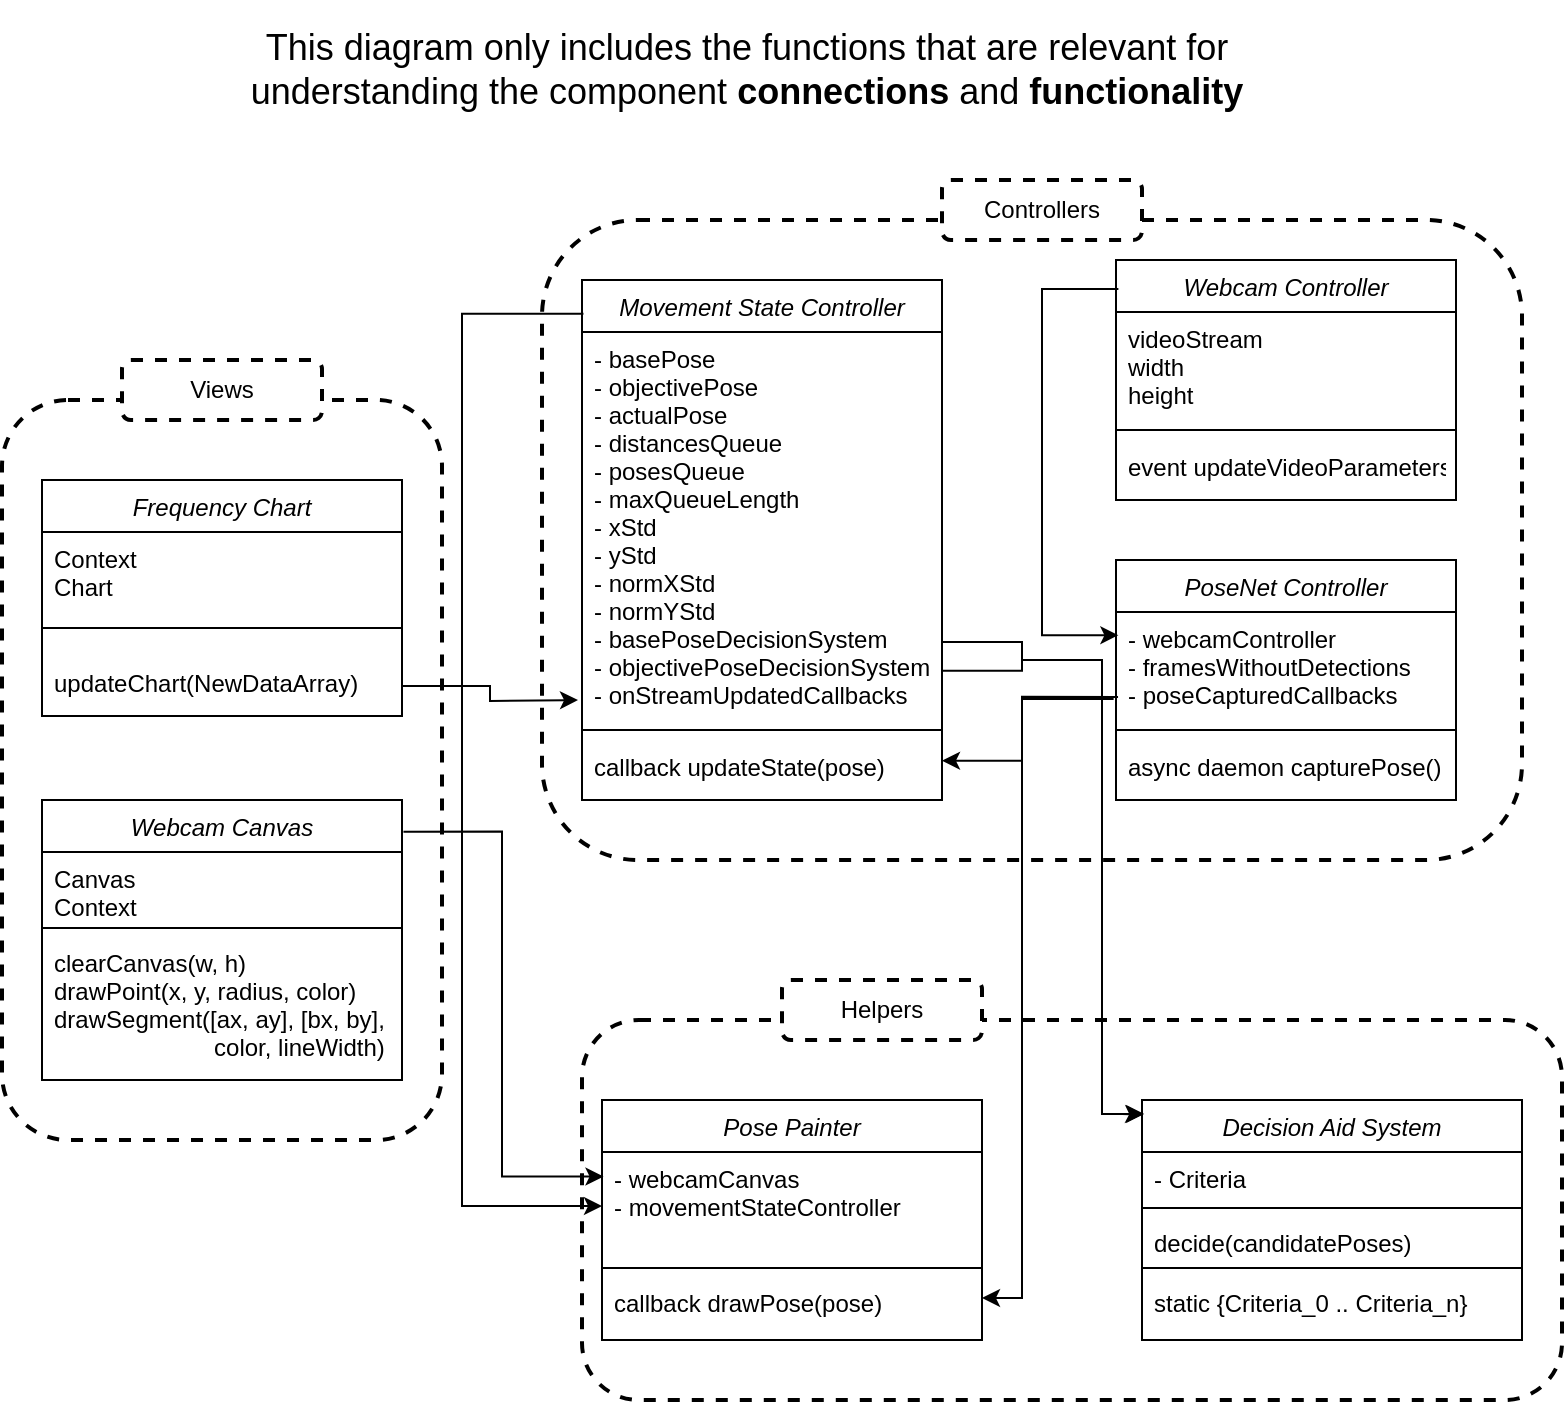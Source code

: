 <mxfile version="14.4.4" type="device"><diagram id="C5RBs43oDa-KdzZeNtuy" name="Page-1"><mxGraphModel dx="1921" dy="2166" grid="1" gridSize="10" guides="1" tooltips="1" connect="1" arrows="1" fold="1" page="1" pageScale="1" pageWidth="827" pageHeight="1169" math="0" shadow="0"><root><mxCell id="WIyWlLk6GJQsqaUBKTNV-0"/><mxCell id="WIyWlLk6GJQsqaUBKTNV-1" parent="WIyWlLk6GJQsqaUBKTNV-0"/><mxCell id="wEHxhNpth4yfejbgbEdx-50" value="" style="rounded=1;whiteSpace=wrap;html=1;dashed=1;strokeWidth=2;" vertex="1" parent="WIyWlLk6GJQsqaUBKTNV-1"><mxGeometry x="560" y="490" width="490" height="190" as="geometry"/></mxCell><mxCell id="wEHxhNpth4yfejbgbEdx-51" value="Helpers" style="rounded=1;whiteSpace=wrap;html=1;dashed=1;strokeWidth=2;" vertex="1" parent="WIyWlLk6GJQsqaUBKTNV-1"><mxGeometry x="660" y="470" width="100" height="30" as="geometry"/></mxCell><mxCell id="wEHxhNpth4yfejbgbEdx-30" value="" style="rounded=1;whiteSpace=wrap;html=1;dashed=1;strokeWidth=2;" vertex="1" parent="WIyWlLk6GJQsqaUBKTNV-1"><mxGeometry x="540" y="90" width="490" height="320" as="geometry"/></mxCell><mxCell id="wEHxhNpth4yfejbgbEdx-31" value="Controllers" style="rounded=1;whiteSpace=wrap;html=1;dashed=1;strokeWidth=2;" vertex="1" parent="WIyWlLk6GJQsqaUBKTNV-1"><mxGeometry x="740" y="70" width="100" height="30" as="geometry"/></mxCell><mxCell id="wEHxhNpth4yfejbgbEdx-5" value="" style="rounded=1;whiteSpace=wrap;html=1;dashed=1;strokeWidth=2;" vertex="1" parent="WIyWlLk6GJQsqaUBKTNV-1"><mxGeometry x="270" y="180" width="220" height="370" as="geometry"/></mxCell><mxCell id="zkfFHV4jXpPFQw0GAbJ--0" value="Frequency Chart" style="swimlane;fontStyle=2;align=center;verticalAlign=top;childLayout=stackLayout;horizontal=1;startSize=26;horizontalStack=0;resizeParent=1;resizeLast=0;collapsible=1;marginBottom=0;rounded=0;shadow=0;strokeWidth=1;" parent="WIyWlLk6GJQsqaUBKTNV-1" vertex="1"><mxGeometry x="290" y="220" width="180" height="118" as="geometry"><mxRectangle x="230" y="140" width="160" height="26" as="alternateBounds"/></mxGeometry></mxCell><mxCell id="zkfFHV4jXpPFQw0GAbJ--1" value="Context&#10;Chart" style="text;align=left;verticalAlign=top;spacingLeft=4;spacingRight=4;overflow=hidden;rotatable=0;points=[[0,0.5],[1,0.5]];portConstraint=eastwest;" parent="zkfFHV4jXpPFQw0GAbJ--0" vertex="1"><mxGeometry y="26" width="180" height="34" as="geometry"/></mxCell><mxCell id="zkfFHV4jXpPFQw0GAbJ--4" value="&lt;br&gt;&lt;br&gt;&lt;br&gt;" style="line;html=1;strokeWidth=1;align=left;verticalAlign=middle;spacingTop=-1;spacingLeft=3;spacingRight=3;rotatable=0;labelPosition=right;points=[];portConstraint=eastwest;" parent="zkfFHV4jXpPFQw0GAbJ--0" vertex="1"><mxGeometry y="60" width="180" height="28" as="geometry"/></mxCell><mxCell id="zkfFHV4jXpPFQw0GAbJ--5" value="updateChart(NewDataArray)" style="text;align=left;verticalAlign=top;spacingLeft=4;spacingRight=4;overflow=hidden;rotatable=0;points=[[0,0.5],[1,0.5]];portConstraint=eastwest;" parent="zkfFHV4jXpPFQw0GAbJ--0" vertex="1"><mxGeometry y="88" width="180" height="30" as="geometry"/></mxCell><mxCell id="wEHxhNpth4yfejbgbEdx-1" value="Webcam Canvas" style="swimlane;fontStyle=2;align=center;verticalAlign=top;childLayout=stackLayout;horizontal=1;startSize=26;horizontalStack=0;resizeParent=1;resizeLast=0;collapsible=1;marginBottom=0;rounded=0;shadow=0;strokeWidth=1;" vertex="1" parent="WIyWlLk6GJQsqaUBKTNV-1"><mxGeometry x="290" y="380" width="180" height="140" as="geometry"><mxRectangle x="290" y="380" width="160" height="26" as="alternateBounds"/></mxGeometry></mxCell><mxCell id="wEHxhNpth4yfejbgbEdx-2" value="Canvas&#10;Context" style="text;align=left;verticalAlign=top;spacingLeft=4;spacingRight=4;overflow=hidden;rotatable=0;points=[[0,0.5],[1,0.5]];portConstraint=eastwest;" vertex="1" parent="wEHxhNpth4yfejbgbEdx-1"><mxGeometry y="26" width="180" height="34" as="geometry"/></mxCell><mxCell id="wEHxhNpth4yfejbgbEdx-3" value="&lt;br&gt;&lt;br&gt;&lt;br&gt;" style="line;html=1;strokeWidth=1;align=left;verticalAlign=middle;spacingTop=-1;spacingLeft=3;spacingRight=3;rotatable=0;labelPosition=right;points=[];portConstraint=eastwest;" vertex="1" parent="wEHxhNpth4yfejbgbEdx-1"><mxGeometry y="60" width="180" height="8" as="geometry"/></mxCell><mxCell id="wEHxhNpth4yfejbgbEdx-4" value="clearCanvas(w, h)&#10;drawPoint(x, y, radius, color)&#10;drawSegment([ax, ay], [bx, by],&#10;                        color, lineWidth)" style="text;align=left;verticalAlign=top;spacingLeft=4;spacingRight=4;overflow=hidden;rotatable=0;points=[[0,0.5],[1,0.5]];portConstraint=eastwest;" vertex="1" parent="wEHxhNpth4yfejbgbEdx-1"><mxGeometry y="68" width="180" height="72" as="geometry"/></mxCell><mxCell id="wEHxhNpth4yfejbgbEdx-6" value="Views" style="rounded=1;whiteSpace=wrap;html=1;dashed=1;strokeWidth=2;" vertex="1" parent="WIyWlLk6GJQsqaUBKTNV-1"><mxGeometry x="330" y="160" width="100" height="30" as="geometry"/></mxCell><mxCell id="wEHxhNpth4yfejbgbEdx-7" value="Webcam Controller" style="swimlane;fontStyle=2;align=center;verticalAlign=top;childLayout=stackLayout;horizontal=1;startSize=26;horizontalStack=0;resizeParent=1;resizeLast=0;collapsible=1;marginBottom=0;rounded=0;shadow=0;strokeWidth=1;" vertex="1" parent="WIyWlLk6GJQsqaUBKTNV-1"><mxGeometry x="827" y="110" width="170" height="120" as="geometry"><mxRectangle x="230" y="140" width="160" height="26" as="alternateBounds"/></mxGeometry></mxCell><mxCell id="wEHxhNpth4yfejbgbEdx-8" value="videoStream&#10;width&#10;height" style="text;align=left;verticalAlign=top;spacingLeft=4;spacingRight=4;overflow=hidden;rotatable=0;points=[[0,0.5],[1,0.5]];portConstraint=eastwest;" vertex="1" parent="wEHxhNpth4yfejbgbEdx-7"><mxGeometry y="26" width="170" height="54" as="geometry"/></mxCell><mxCell id="wEHxhNpth4yfejbgbEdx-9" value="&lt;br&gt;&lt;br&gt;&lt;br&gt;" style="line;html=1;strokeWidth=1;align=left;verticalAlign=middle;spacingTop=-1;spacingLeft=3;spacingRight=3;rotatable=0;labelPosition=right;points=[];portConstraint=eastwest;" vertex="1" parent="wEHxhNpth4yfejbgbEdx-7"><mxGeometry y="80" width="170" height="10" as="geometry"/></mxCell><mxCell id="wEHxhNpth4yfejbgbEdx-10" value="event updateVideoParameters()" style="text;align=left;verticalAlign=top;spacingLeft=4;spacingRight=4;overflow=hidden;rotatable=0;points=[[0,0.5],[1,0.5]];portConstraint=eastwest;" vertex="1" parent="wEHxhNpth4yfejbgbEdx-7"><mxGeometry y="90" width="170" height="30" as="geometry"/></mxCell><mxCell id="wEHxhNpth4yfejbgbEdx-12" value="PoseNet Controller" style="swimlane;fontStyle=2;align=center;verticalAlign=top;childLayout=stackLayout;horizontal=1;startSize=26;horizontalStack=0;resizeParent=1;resizeLast=0;collapsible=1;marginBottom=0;rounded=0;shadow=0;strokeWidth=1;" vertex="1" parent="WIyWlLk6GJQsqaUBKTNV-1"><mxGeometry x="827" y="260" width="170" height="120" as="geometry"><mxRectangle x="610" y="250" width="160" height="26" as="alternateBounds"/></mxGeometry></mxCell><mxCell id="wEHxhNpth4yfejbgbEdx-13" value="- webcamController&#10;- framesWithoutDetections&#10;- poseCapturedCallbacks" style="text;align=left;verticalAlign=top;spacingLeft=4;spacingRight=4;overflow=hidden;rotatable=0;points=[[0,0.5],[1,0.5]];portConstraint=eastwest;" vertex="1" parent="wEHxhNpth4yfejbgbEdx-12"><mxGeometry y="26" width="170" height="54" as="geometry"/></mxCell><mxCell id="wEHxhNpth4yfejbgbEdx-14" value="&lt;br&gt;&lt;br&gt;&lt;br&gt;" style="line;html=1;strokeWidth=1;align=left;verticalAlign=middle;spacingTop=-1;spacingLeft=3;spacingRight=3;rotatable=0;labelPosition=right;points=[];portConstraint=eastwest;" vertex="1" parent="wEHxhNpth4yfejbgbEdx-12"><mxGeometry y="80" width="170" height="10" as="geometry"/></mxCell><mxCell id="wEHxhNpth4yfejbgbEdx-15" value="async daemon capturePose()" style="text;align=left;verticalAlign=top;spacingLeft=4;spacingRight=4;overflow=hidden;rotatable=0;points=[[0,0.5],[1,0.5]];portConstraint=eastwest;" vertex="1" parent="wEHxhNpth4yfejbgbEdx-12"><mxGeometry y="90" width="170" height="30" as="geometry"/></mxCell><mxCell id="wEHxhNpth4yfejbgbEdx-16" value="Movement State Controller" style="swimlane;fontStyle=2;align=center;verticalAlign=top;childLayout=stackLayout;horizontal=1;startSize=26;horizontalStack=0;resizeParent=1;resizeLast=0;collapsible=1;marginBottom=0;rounded=0;shadow=0;strokeWidth=1;" vertex="1" parent="WIyWlLk6GJQsqaUBKTNV-1"><mxGeometry x="560" y="120" width="180" height="260" as="geometry"><mxRectangle x="850" y="250" width="160" height="26" as="alternateBounds"/></mxGeometry></mxCell><mxCell id="wEHxhNpth4yfejbgbEdx-17" value="- basePose&#10;- objectivePose&#10;- actualPose&#10;- distancesQueue&#10;- posesQueue&#10;- maxQueueLength&#10;- xStd&#10;- yStd&#10;- normXStd&#10;- normYStd&#10;- basePoseDecisionSystem&#10;- objectivePoseDecisionSystem&#10;- onStreamUpdatedCallbacks&#10;" style="text;align=left;verticalAlign=top;spacingLeft=4;spacingRight=4;overflow=hidden;rotatable=0;points=[[0,0.5],[1,0.5]];portConstraint=eastwest;" vertex="1" parent="wEHxhNpth4yfejbgbEdx-16"><mxGeometry y="26" width="180" height="194" as="geometry"/></mxCell><mxCell id="wEHxhNpth4yfejbgbEdx-18" value="&lt;br&gt;&lt;br&gt;&lt;br&gt;" style="line;html=1;strokeWidth=1;align=left;verticalAlign=middle;spacingTop=-1;spacingLeft=3;spacingRight=3;rotatable=0;labelPosition=right;points=[];portConstraint=eastwest;" vertex="1" parent="wEHxhNpth4yfejbgbEdx-16"><mxGeometry y="220" width="180" height="10" as="geometry"/></mxCell><mxCell id="wEHxhNpth4yfejbgbEdx-19" value="callback updateState(pose)&#10;" style="text;align=left;verticalAlign=top;spacingLeft=4;spacingRight=4;overflow=hidden;rotatable=0;points=[[0,0.5],[1,0.5]];portConstraint=eastwest;" vertex="1" parent="wEHxhNpth4yfejbgbEdx-16"><mxGeometry y="230" width="180" height="30" as="geometry"/></mxCell><mxCell id="wEHxhNpth4yfejbgbEdx-21" style="edgeStyle=orthogonalEdgeStyle;rounded=0;orthogonalLoop=1;jettySize=auto;html=1;exitX=0.006;exitY=0.786;exitDx=0;exitDy=0;exitPerimeter=0;entryX=1;entryY=0.345;entryDx=0;entryDy=0;entryPerimeter=0;" edge="1" parent="WIyWlLk6GJQsqaUBKTNV-1" source="wEHxhNpth4yfejbgbEdx-13" target="wEHxhNpth4yfejbgbEdx-19"><mxGeometry relative="1" as="geometry"><mxPoint x="605" y="320" as="sourcePoint"/><mxPoint x="740" y="345" as="targetPoint"/><Array as="points"><mxPoint x="780" y="328"/><mxPoint x="780" y="360"/></Array></mxGeometry></mxCell><mxCell id="wEHxhNpth4yfejbgbEdx-29" style="edgeStyle=orthogonalEdgeStyle;rounded=0;orthogonalLoop=1;jettySize=auto;html=1;entryX=0.007;entryY=0.215;entryDx=0;entryDy=0;exitX=0.007;exitY=0.121;exitDx=0;exitDy=0;exitPerimeter=0;entryPerimeter=0;" edge="1" parent="WIyWlLk6GJQsqaUBKTNV-1" source="wEHxhNpth4yfejbgbEdx-7" target="wEHxhNpth4yfejbgbEdx-13"><mxGeometry relative="1" as="geometry"><Array as="points"><mxPoint x="790" y="125"/><mxPoint x="790" y="298"/></Array></mxGeometry></mxCell><mxCell id="wEHxhNpth4yfejbgbEdx-32" style="edgeStyle=orthogonalEdgeStyle;rounded=0;orthogonalLoop=1;jettySize=auto;html=1;" edge="1" parent="WIyWlLk6GJQsqaUBKTNV-1" source="zkfFHV4jXpPFQw0GAbJ--5"><mxGeometry relative="1" as="geometry"><mxPoint x="558" y="330" as="targetPoint"/></mxGeometry></mxCell><mxCell id="wEHxhNpth4yfejbgbEdx-33" value="Pose Painter" style="swimlane;fontStyle=2;align=center;verticalAlign=top;childLayout=stackLayout;horizontal=1;startSize=26;horizontalStack=0;resizeParent=1;resizeLast=0;collapsible=1;marginBottom=0;rounded=0;shadow=0;strokeWidth=1;" vertex="1" parent="WIyWlLk6GJQsqaUBKTNV-1"><mxGeometry x="570" y="530" width="190" height="120" as="geometry"><mxRectangle x="290" y="380" width="160" height="26" as="alternateBounds"/></mxGeometry></mxCell><mxCell id="wEHxhNpth4yfejbgbEdx-34" value="- webcamCanvas&#10;- movementStateController" style="text;align=left;verticalAlign=top;spacingLeft=4;spacingRight=4;overflow=hidden;rotatable=0;points=[[0,0.5],[1,0.5]];portConstraint=eastwest;" vertex="1" parent="wEHxhNpth4yfejbgbEdx-33"><mxGeometry y="26" width="190" height="54" as="geometry"/></mxCell><mxCell id="wEHxhNpth4yfejbgbEdx-35" value="&lt;br&gt;&lt;br&gt;&lt;br&gt;" style="line;html=1;strokeWidth=1;align=left;verticalAlign=middle;spacingTop=-1;spacingLeft=3;spacingRight=3;rotatable=0;labelPosition=right;points=[];portConstraint=eastwest;" vertex="1" parent="wEHxhNpth4yfejbgbEdx-33"><mxGeometry y="80" width="190" height="8" as="geometry"/></mxCell><mxCell id="wEHxhNpth4yfejbgbEdx-36" value="callback drawPose(pose)" style="text;align=left;verticalAlign=top;spacingLeft=4;spacingRight=4;overflow=hidden;rotatable=0;points=[[0,0.5],[1,0.5]];portConstraint=eastwest;" vertex="1" parent="wEHxhNpth4yfejbgbEdx-33"><mxGeometry y="88" width="190" height="22" as="geometry"/></mxCell><mxCell id="wEHxhNpth4yfejbgbEdx-37" style="edgeStyle=orthogonalEdgeStyle;rounded=0;orthogonalLoop=1;jettySize=auto;html=1;exitX=-0.007;exitY=0.806;exitDx=0;exitDy=0;exitPerimeter=0;entryX=1;entryY=0.5;entryDx=0;entryDy=0;" edge="1" parent="WIyWlLk6GJQsqaUBKTNV-1" source="wEHxhNpth4yfejbgbEdx-13" target="wEHxhNpth4yfejbgbEdx-36"><mxGeometry relative="1" as="geometry"><mxPoint x="810" y="650" as="targetPoint"/><Array as="points"><mxPoint x="780" y="330"/><mxPoint x="780" y="629"/></Array></mxGeometry></mxCell><mxCell id="wEHxhNpth4yfejbgbEdx-38" style="edgeStyle=orthogonalEdgeStyle;rounded=0;orthogonalLoop=1;jettySize=auto;html=1;exitX=1.004;exitY=0.113;exitDx=0;exitDy=0;exitPerimeter=0;entryX=0.004;entryY=0.227;entryDx=0;entryDy=0;entryPerimeter=0;" edge="1" parent="WIyWlLk6GJQsqaUBKTNV-1" source="wEHxhNpth4yfejbgbEdx-1" target="wEHxhNpth4yfejbgbEdx-34"><mxGeometry relative="1" as="geometry"/></mxCell><mxCell id="wEHxhNpth4yfejbgbEdx-39" style="edgeStyle=orthogonalEdgeStyle;rounded=0;orthogonalLoop=1;jettySize=auto;html=1;entryX=0;entryY=0.5;entryDx=0;entryDy=0;exitX=0.004;exitY=0.065;exitDx=0;exitDy=0;exitPerimeter=0;" edge="1" parent="WIyWlLk6GJQsqaUBKTNV-1" source="wEHxhNpth4yfejbgbEdx-16" target="wEHxhNpth4yfejbgbEdx-34"><mxGeometry relative="1" as="geometry"><Array as="points"><mxPoint x="500" y="137"/><mxPoint x="500" y="583"/></Array></mxGeometry></mxCell><mxCell id="wEHxhNpth4yfejbgbEdx-40" value="Decision Aid System" style="swimlane;fontStyle=2;align=center;verticalAlign=top;childLayout=stackLayout;horizontal=1;startSize=26;horizontalStack=0;resizeParent=1;resizeLast=0;collapsible=1;marginBottom=0;rounded=0;shadow=0;strokeWidth=1;" vertex="1" parent="WIyWlLk6GJQsqaUBKTNV-1"><mxGeometry x="840" y="530" width="190" height="120" as="geometry"><mxRectangle x="290" y="380" width="160" height="26" as="alternateBounds"/></mxGeometry></mxCell><mxCell id="wEHxhNpth4yfejbgbEdx-41" value="- Criteria" style="text;align=left;verticalAlign=top;spacingLeft=4;spacingRight=4;overflow=hidden;rotatable=0;points=[[0,0.5],[1,0.5]];portConstraint=eastwest;" vertex="1" parent="wEHxhNpth4yfejbgbEdx-40"><mxGeometry y="26" width="190" height="24" as="geometry"/></mxCell><mxCell id="wEHxhNpth4yfejbgbEdx-42" value="&lt;br&gt;&lt;br&gt;&lt;br&gt;" style="line;html=1;strokeWidth=1;align=left;verticalAlign=middle;spacingTop=-1;spacingLeft=3;spacingRight=3;rotatable=0;labelPosition=right;points=[];portConstraint=eastwest;" vertex="1" parent="wEHxhNpth4yfejbgbEdx-40"><mxGeometry y="50" width="190" height="8" as="geometry"/></mxCell><mxCell id="wEHxhNpth4yfejbgbEdx-43" value="decide(candidatePoses)" style="text;align=left;verticalAlign=top;spacingLeft=4;spacingRight=4;overflow=hidden;rotatable=0;points=[[0,0.5],[1,0.5]];portConstraint=eastwest;" vertex="1" parent="wEHxhNpth4yfejbgbEdx-40"><mxGeometry y="58" width="190" height="22" as="geometry"/></mxCell><mxCell id="wEHxhNpth4yfejbgbEdx-44" value="&lt;br&gt;&lt;br&gt;&lt;br&gt;" style="line;html=1;strokeWidth=1;align=left;verticalAlign=middle;spacingTop=-1;spacingLeft=3;spacingRight=3;rotatable=0;labelPosition=right;points=[];portConstraint=eastwest;" vertex="1" parent="wEHxhNpth4yfejbgbEdx-40"><mxGeometry y="80" width="190" height="8" as="geometry"/></mxCell><mxCell id="wEHxhNpth4yfejbgbEdx-45" value="static {Criteria_0 .. Criteria_n}" style="text;align=left;verticalAlign=top;spacingLeft=4;spacingRight=4;overflow=hidden;rotatable=0;points=[[0,0.5],[1,0.5]];portConstraint=eastwest;" vertex="1" parent="wEHxhNpth4yfejbgbEdx-40"><mxGeometry y="88" width="190" height="22" as="geometry"/></mxCell><mxCell id="wEHxhNpth4yfejbgbEdx-46" style="edgeStyle=orthogonalEdgeStyle;rounded=0;orthogonalLoop=1;jettySize=auto;html=1;entryX=0.006;entryY=0.058;entryDx=0;entryDy=0;entryPerimeter=0;" edge="1" parent="WIyWlLk6GJQsqaUBKTNV-1" target="wEHxhNpth4yfejbgbEdx-40"><mxGeometry relative="1" as="geometry"><mxPoint x="740" y="301" as="sourcePoint"/><Array as="points"><mxPoint x="780" y="301"/><mxPoint x="780" y="310"/><mxPoint x="820" y="310"/><mxPoint x="820" y="537"/></Array></mxGeometry></mxCell><mxCell id="wEHxhNpth4yfejbgbEdx-47" style="edgeStyle=orthogonalEdgeStyle;rounded=0;orthogonalLoop=1;jettySize=auto;html=1;exitX=1.002;exitY=0.873;exitDx=0;exitDy=0;exitPerimeter=0;entryX=0.003;entryY=0.06;entryDx=0;entryDy=0;entryPerimeter=0;" edge="1" parent="WIyWlLk6GJQsqaUBKTNV-1" source="wEHxhNpth4yfejbgbEdx-17" target="wEHxhNpth4yfejbgbEdx-40"><mxGeometry relative="1" as="geometry"><mxPoint x="744" y="316" as="sourcePoint"/><mxPoint x="830" y="546" as="targetPoint"/><Array as="points"><mxPoint x="780" y="315"/><mxPoint x="780" y="310"/><mxPoint x="820" y="310"/><mxPoint x="820" y="537"/><mxPoint x="830" y="537"/></Array></mxGeometry></mxCell><mxCell id="wEHxhNpth4yfejbgbEdx-52" value="&lt;font style=&quot;font-size: 18px&quot;&gt;This diagram only includes the functions that are relevant for understanding the component &lt;b&gt;connections &lt;/b&gt;and &lt;b&gt;functionality&lt;/b&gt;&lt;/font&gt;" style="text;html=1;strokeColor=none;fillColor=none;align=center;verticalAlign=middle;whiteSpace=wrap;rounded=0;dashed=1;" vertex="1" parent="WIyWlLk6GJQsqaUBKTNV-1"><mxGeometry x="380" y="-20" width="525" height="70" as="geometry"/></mxCell></root></mxGraphModel></diagram></mxfile>